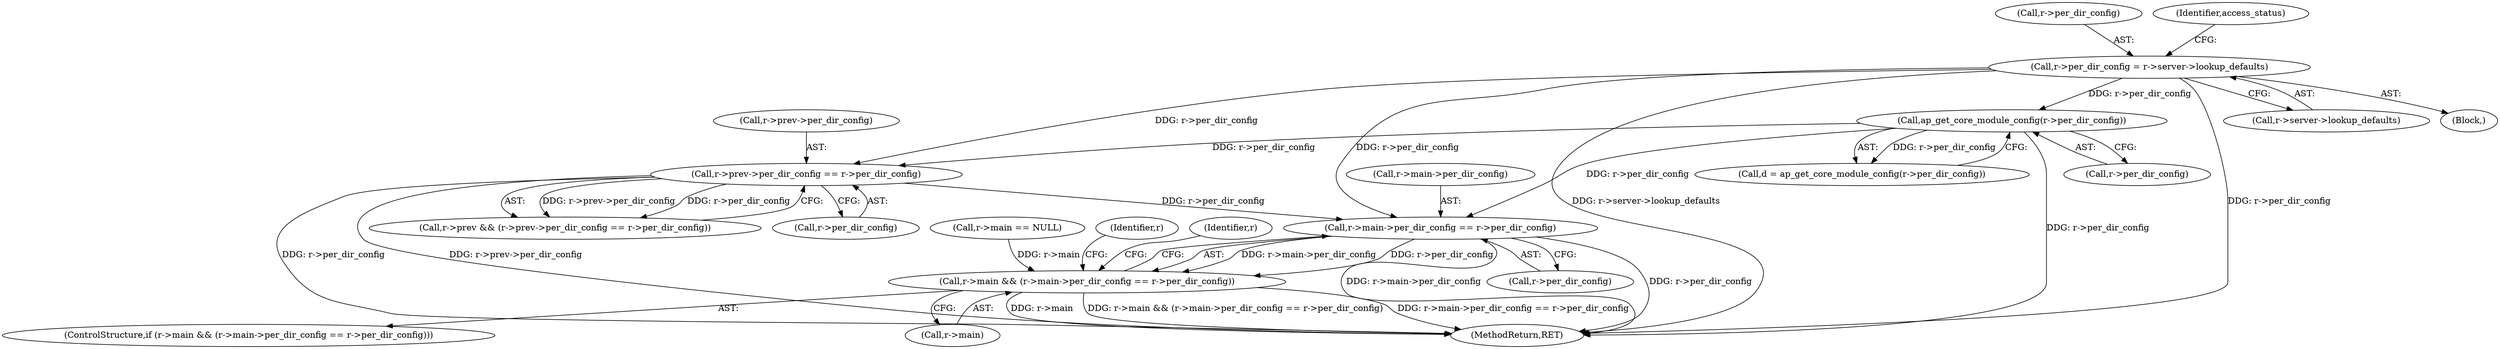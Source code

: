digraph "0_httpd_cd2b7a26c776b0754fb98426a67804fd48118708@API" {
"1000368" [label="(Call,r->main->per_dir_config == r->per_dir_config)"];
"1000291" [label="(Call,ap_get_core_module_config(r->per_dir_config))"];
"1000248" [label="(Call,r->per_dir_config = r->server->lookup_defaults)"];
"1000334" [label="(Call,r->prev->per_dir_config == r->per_dir_config)"];
"1000364" [label="(Call,r->main && (r->main->per_dir_config == r->per_dir_config))"];
"1000292" [label="(Call,r->per_dir_config)"];
"1000330" [label="(Call,r->prev && (r->prev->per_dir_config == r->per_dir_config))"];
"1000374" [label="(Call,r->per_dir_config)"];
"1000315" [label="(Call,r->main == NULL)"];
"1000334" [label="(Call,r->prev->per_dir_config == r->per_dir_config)"];
"1000335" [label="(Call,r->prev->per_dir_config)"];
"1000252" [label="(Call,r->server->lookup_defaults)"];
"1000291" [label="(Call,ap_get_core_module_config(r->per_dir_config))"];
"1000249" [label="(Call,r->per_dir_config)"];
"1000380" [label="(Identifier,r)"];
"1000248" [label="(Call,r->per_dir_config = r->server->lookup_defaults)"];
"1000340" [label="(Call,r->per_dir_config)"];
"1000369" [label="(Call,r->main->per_dir_config)"];
"1000289" [label="(Call,d = ap_get_core_module_config(r->per_dir_config))"];
"1000635" [label="(MethodReturn,RET)"];
"1000400" [label="(Identifier,r)"];
"1000115" [label="(Block,)"];
"1000365" [label="(Call,r->main)"];
"1000368" [label="(Call,r->main->per_dir_config == r->per_dir_config)"];
"1000259" [label="(Identifier,access_status)"];
"1000363" [label="(ControlStructure,if (r->main && (r->main->per_dir_config == r->per_dir_config)))"];
"1000364" [label="(Call,r->main && (r->main->per_dir_config == r->per_dir_config))"];
"1000368" -> "1000364"  [label="AST: "];
"1000368" -> "1000374"  [label="CFG: "];
"1000369" -> "1000368"  [label="AST: "];
"1000374" -> "1000368"  [label="AST: "];
"1000364" -> "1000368"  [label="CFG: "];
"1000368" -> "1000635"  [label="DDG: r->main->per_dir_config"];
"1000368" -> "1000635"  [label="DDG: r->per_dir_config"];
"1000368" -> "1000364"  [label="DDG: r->main->per_dir_config"];
"1000368" -> "1000364"  [label="DDG: r->per_dir_config"];
"1000291" -> "1000368"  [label="DDG: r->per_dir_config"];
"1000334" -> "1000368"  [label="DDG: r->per_dir_config"];
"1000248" -> "1000368"  [label="DDG: r->per_dir_config"];
"1000291" -> "1000289"  [label="AST: "];
"1000291" -> "1000292"  [label="CFG: "];
"1000292" -> "1000291"  [label="AST: "];
"1000289" -> "1000291"  [label="CFG: "];
"1000291" -> "1000635"  [label="DDG: r->per_dir_config"];
"1000291" -> "1000289"  [label="DDG: r->per_dir_config"];
"1000248" -> "1000291"  [label="DDG: r->per_dir_config"];
"1000291" -> "1000334"  [label="DDG: r->per_dir_config"];
"1000248" -> "1000115"  [label="AST: "];
"1000248" -> "1000252"  [label="CFG: "];
"1000249" -> "1000248"  [label="AST: "];
"1000252" -> "1000248"  [label="AST: "];
"1000259" -> "1000248"  [label="CFG: "];
"1000248" -> "1000635"  [label="DDG: r->server->lookup_defaults"];
"1000248" -> "1000635"  [label="DDG: r->per_dir_config"];
"1000248" -> "1000334"  [label="DDG: r->per_dir_config"];
"1000334" -> "1000330"  [label="AST: "];
"1000334" -> "1000340"  [label="CFG: "];
"1000335" -> "1000334"  [label="AST: "];
"1000340" -> "1000334"  [label="AST: "];
"1000330" -> "1000334"  [label="CFG: "];
"1000334" -> "1000635"  [label="DDG: r->per_dir_config"];
"1000334" -> "1000635"  [label="DDG: r->prev->per_dir_config"];
"1000334" -> "1000330"  [label="DDG: r->prev->per_dir_config"];
"1000334" -> "1000330"  [label="DDG: r->per_dir_config"];
"1000364" -> "1000363"  [label="AST: "];
"1000364" -> "1000365"  [label="CFG: "];
"1000365" -> "1000364"  [label="AST: "];
"1000380" -> "1000364"  [label="CFG: "];
"1000400" -> "1000364"  [label="CFG: "];
"1000364" -> "1000635"  [label="DDG: r->main"];
"1000364" -> "1000635"  [label="DDG: r->main && (r->main->per_dir_config == r->per_dir_config)"];
"1000364" -> "1000635"  [label="DDG: r->main->per_dir_config == r->per_dir_config"];
"1000315" -> "1000364"  [label="DDG: r->main"];
}
